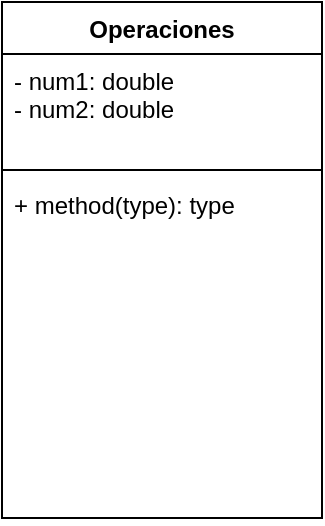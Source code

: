 <mxfile version="24.7.8">
  <diagram name="Página-1" id="zZXRaXY4RcnrLrgKev3U">
    <mxGraphModel dx="1434" dy="794" grid="1" gridSize="10" guides="1" tooltips="1" connect="1" arrows="1" fold="1" page="1" pageScale="1" pageWidth="850" pageHeight="1100" math="0" shadow="0">
      <root>
        <mxCell id="0" />
        <mxCell id="1" parent="0" />
        <mxCell id="dRUziH3rvfASwrz_rzR_-1" value="Operaciones" style="swimlane;fontStyle=1;align=center;verticalAlign=top;childLayout=stackLayout;horizontal=1;startSize=26;horizontalStack=0;resizeParent=1;resizeParentMax=0;resizeLast=0;collapsible=1;marginBottom=0;whiteSpace=wrap;html=1;" vertex="1" parent="1">
          <mxGeometry x="120" y="150" width="160" height="258" as="geometry" />
        </mxCell>
        <mxCell id="dRUziH3rvfASwrz_rzR_-2" value="- num1: double&lt;div&gt;- num2: double&lt;/div&gt;" style="text;strokeColor=none;fillColor=none;align=left;verticalAlign=top;spacingLeft=4;spacingRight=4;overflow=hidden;rotatable=0;points=[[0,0.5],[1,0.5]];portConstraint=eastwest;whiteSpace=wrap;html=1;" vertex="1" parent="dRUziH3rvfASwrz_rzR_-1">
          <mxGeometry y="26" width="160" height="54" as="geometry" />
        </mxCell>
        <mxCell id="dRUziH3rvfASwrz_rzR_-3" value="" style="line;strokeWidth=1;fillColor=none;align=left;verticalAlign=middle;spacingTop=-1;spacingLeft=3;spacingRight=3;rotatable=0;labelPosition=right;points=[];portConstraint=eastwest;strokeColor=inherit;" vertex="1" parent="dRUziH3rvfASwrz_rzR_-1">
          <mxGeometry y="80" width="160" height="8" as="geometry" />
        </mxCell>
        <mxCell id="dRUziH3rvfASwrz_rzR_-4" value="+ method(type): type" style="text;strokeColor=none;fillColor=none;align=left;verticalAlign=top;spacingLeft=4;spacingRight=4;overflow=hidden;rotatable=0;points=[[0,0.5],[1,0.5]];portConstraint=eastwest;whiteSpace=wrap;html=1;" vertex="1" parent="dRUziH3rvfASwrz_rzR_-1">
          <mxGeometry y="88" width="160" height="170" as="geometry" />
        </mxCell>
      </root>
    </mxGraphModel>
  </diagram>
</mxfile>
